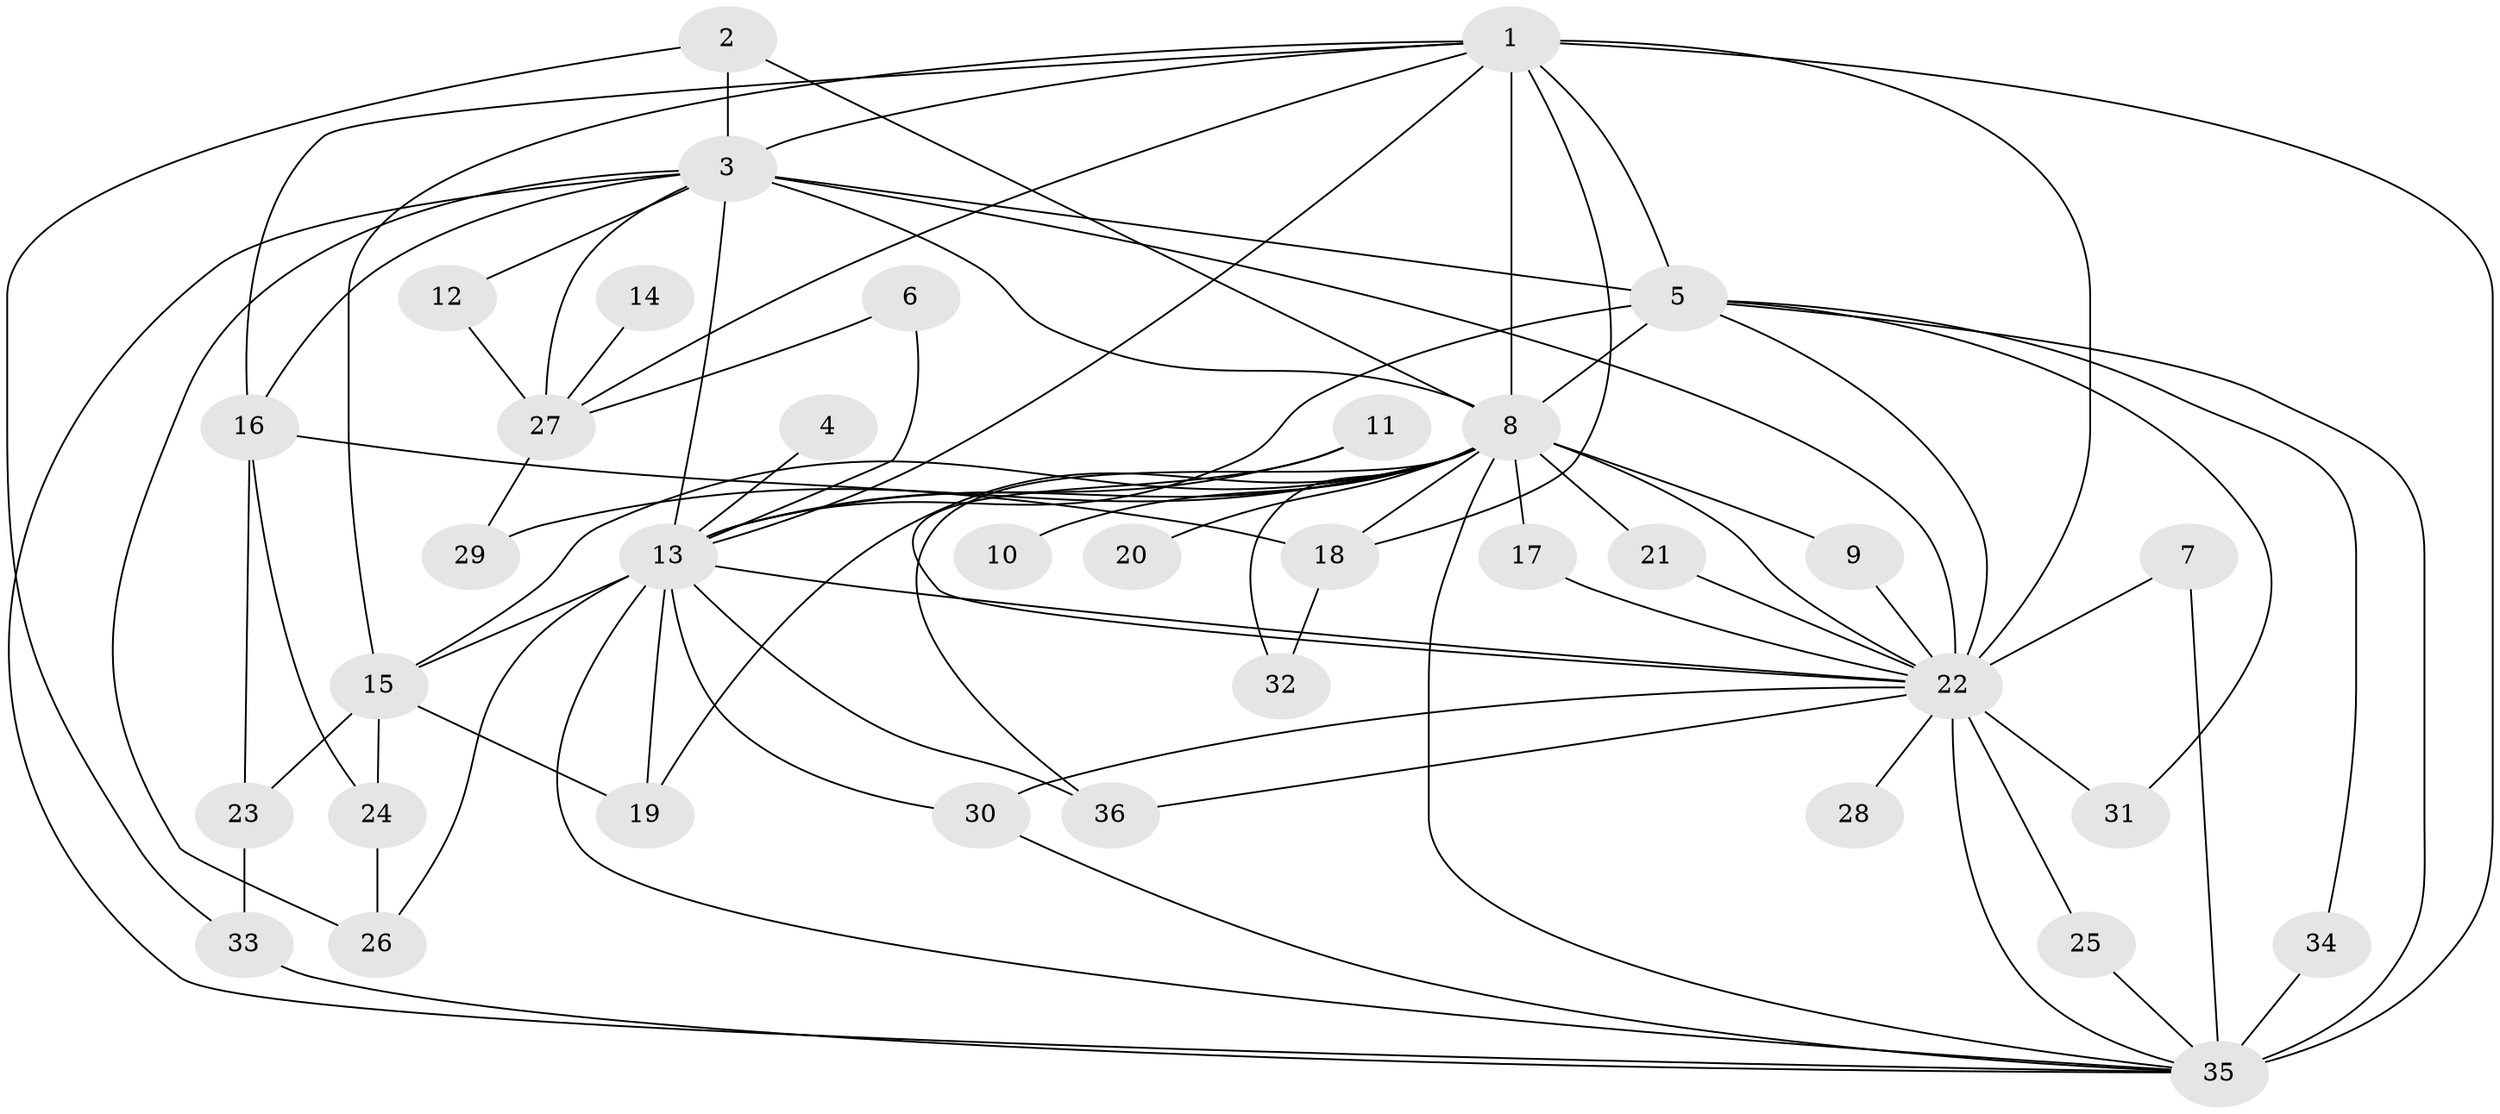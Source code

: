 // original degree distribution, {16: 0.03389830508474576, 10: 0.01694915254237288, 15: 0.01694915254237288, 21: 0.01694915254237288, 22: 0.01694915254237288, 24: 0.01694915254237288, 12: 0.05084745762711865, 3: 0.1864406779661017, 7: 0.01694915254237288, 2: 0.576271186440678, 5: 0.03389830508474576, 8: 0.01694915254237288}
// Generated by graph-tools (version 1.1) at 2025/36/03/04/25 23:36:30]
// undirected, 36 vertices, 81 edges
graph export_dot {
  node [color=gray90,style=filled];
  1;
  2;
  3;
  4;
  5;
  6;
  7;
  8;
  9;
  10;
  11;
  12;
  13;
  14;
  15;
  16;
  17;
  18;
  19;
  20;
  21;
  22;
  23;
  24;
  25;
  26;
  27;
  28;
  29;
  30;
  31;
  32;
  33;
  34;
  35;
  36;
  1 -- 3 [weight=5.0];
  1 -- 5 [weight=5.0];
  1 -- 8 [weight=4.0];
  1 -- 13 [weight=6.0];
  1 -- 15 [weight=2.0];
  1 -- 16 [weight=1.0];
  1 -- 18 [weight=1.0];
  1 -- 22 [weight=6.0];
  1 -- 27 [weight=1.0];
  1 -- 35 [weight=5.0];
  2 -- 3 [weight=1.0];
  2 -- 8 [weight=1.0];
  2 -- 33 [weight=1.0];
  3 -- 5 [weight=1.0];
  3 -- 8 [weight=1.0];
  3 -- 12 [weight=1.0];
  3 -- 13 [weight=1.0];
  3 -- 16 [weight=1.0];
  3 -- 22 [weight=1.0];
  3 -- 26 [weight=1.0];
  3 -- 27 [weight=2.0];
  3 -- 35 [weight=1.0];
  4 -- 13 [weight=1.0];
  5 -- 8 [weight=1.0];
  5 -- 13 [weight=1.0];
  5 -- 22 [weight=1.0];
  5 -- 31 [weight=1.0];
  5 -- 34 [weight=1.0];
  5 -- 35 [weight=1.0];
  6 -- 13 [weight=1.0];
  6 -- 27 [weight=1.0];
  7 -- 22 [weight=1.0];
  7 -- 35 [weight=1.0];
  8 -- 9 [weight=1.0];
  8 -- 10 [weight=1.0];
  8 -- 13 [weight=2.0];
  8 -- 15 [weight=1.0];
  8 -- 17 [weight=1.0];
  8 -- 18 [weight=1.0];
  8 -- 19 [weight=1.0];
  8 -- 20 [weight=1.0];
  8 -- 21 [weight=1.0];
  8 -- 22 [weight=1.0];
  8 -- 29 [weight=1.0];
  8 -- 32 [weight=1.0];
  8 -- 35 [weight=1.0];
  8 -- 36 [weight=1.0];
  9 -- 22 [weight=1.0];
  11 -- 13 [weight=1.0];
  11 -- 22 [weight=1.0];
  12 -- 27 [weight=1.0];
  13 -- 15 [weight=1.0];
  13 -- 19 [weight=1.0];
  13 -- 22 [weight=1.0];
  13 -- 26 [weight=1.0];
  13 -- 30 [weight=1.0];
  13 -- 35 [weight=1.0];
  13 -- 36 [weight=1.0];
  14 -- 27 [weight=1.0];
  15 -- 19 [weight=1.0];
  15 -- 23 [weight=1.0];
  15 -- 24 [weight=1.0];
  16 -- 18 [weight=1.0];
  16 -- 23 [weight=1.0];
  16 -- 24 [weight=1.0];
  17 -- 22 [weight=1.0];
  18 -- 32 [weight=1.0];
  21 -- 22 [weight=1.0];
  22 -- 25 [weight=1.0];
  22 -- 28 [weight=1.0];
  22 -- 30 [weight=1.0];
  22 -- 31 [weight=1.0];
  22 -- 35 [weight=1.0];
  22 -- 36 [weight=1.0];
  23 -- 33 [weight=1.0];
  24 -- 26 [weight=1.0];
  25 -- 35 [weight=1.0];
  27 -- 29 [weight=1.0];
  30 -- 35 [weight=1.0];
  33 -- 35 [weight=1.0];
  34 -- 35 [weight=1.0];
}
